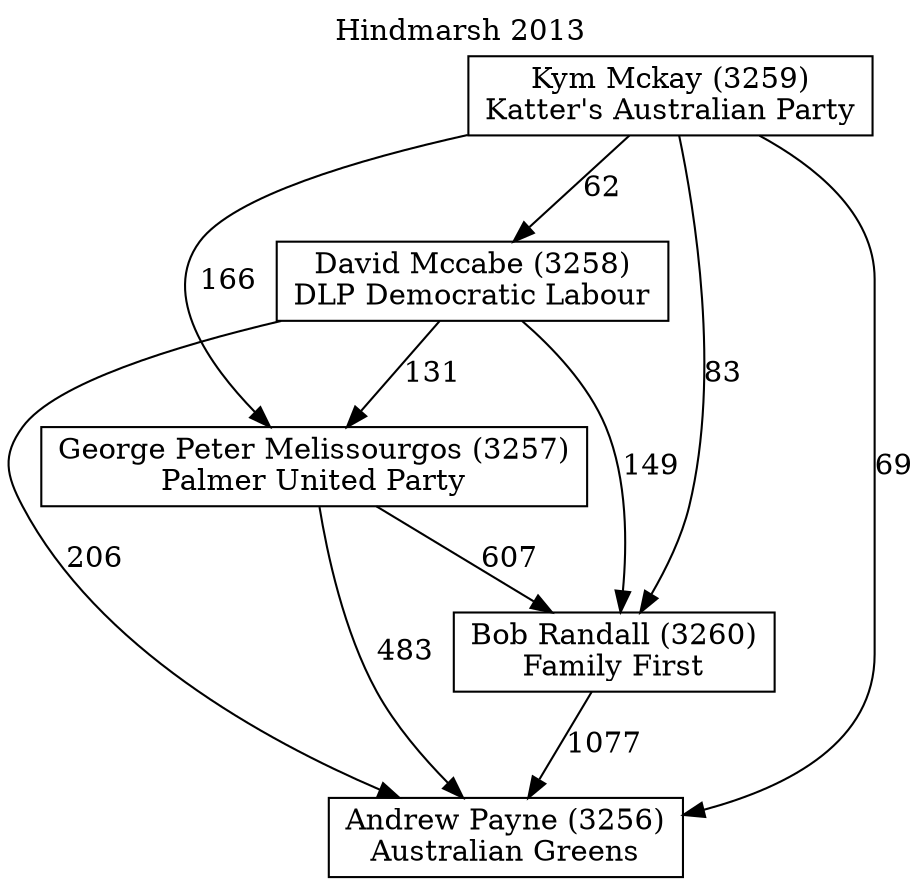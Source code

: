 // House preference flow
digraph "Andrew Payne (3256)_Hindmarsh_2013" {
	graph [label="Hindmarsh 2013" labelloc=t mclimit=10]
	node [shape=box]
	"Andrew Payne (3256)" [label="Andrew Payne (3256)
Australian Greens"]
	"Bob Randall (3260)" [label="Bob Randall (3260)
Family First"]
	"David Mccabe (3258)" [label="David Mccabe (3258)
DLP Democratic Labour"]
	"George Peter Melissourgos (3257)" [label="George Peter Melissourgos (3257)
Palmer United Party"]
	"Kym Mckay (3259)" [label="Kym Mckay (3259)
Katter's Australian Party"]
	"Bob Randall (3260)" -> "Andrew Payne (3256)" [label=1077]
	"David Mccabe (3258)" -> "Andrew Payne (3256)" [label=206]
	"David Mccabe (3258)" -> "Bob Randall (3260)" [label=149]
	"David Mccabe (3258)" -> "George Peter Melissourgos (3257)" [label=131]
	"George Peter Melissourgos (3257)" -> "Andrew Payne (3256)" [label=483]
	"George Peter Melissourgos (3257)" -> "Bob Randall (3260)" [label=607]
	"Kym Mckay (3259)" -> "Andrew Payne (3256)" [label=69]
	"Kym Mckay (3259)" -> "Bob Randall (3260)" [label=83]
	"Kym Mckay (3259)" -> "David Mccabe (3258)" [label=62]
	"Kym Mckay (3259)" -> "George Peter Melissourgos (3257)" [label=166]
}
